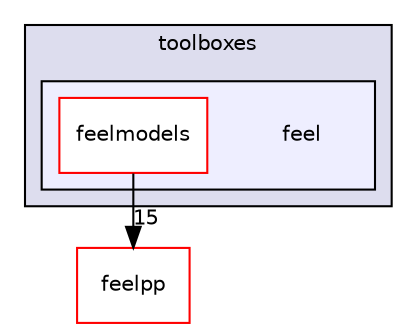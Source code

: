 digraph "/home/runner/work/feelpp/feelpp/toolboxes/feel" {
  compound=true
  node [ fontsize="10", fontname="Helvetica"];
  edge [ labelfontsize="10", labelfontname="Helvetica"];
  subgraph clusterdir_cf1beb539ef5c09a983cc00836e8c765 {
    graph [ bgcolor="#ddddee", pencolor="black", label="toolboxes" fontname="Helvetica", fontsize="10", URL="dir_cf1beb539ef5c09a983cc00836e8c765.html"]
  subgraph clusterdir_8376fd919d814f8832f4b02c35fe6e7c {
    graph [ bgcolor="#eeeeff", pencolor="black", label="" URL="dir_8376fd919d814f8832f4b02c35fe6e7c.html"];
    dir_8376fd919d814f8832f4b02c35fe6e7c [shape=plaintext label="feel"];
    dir_54eb110a0490902ff309094075525fc9 [shape=box label="feelmodels" color="red" fillcolor="white" style="filled" URL="dir_54eb110a0490902ff309094075525fc9.html"];
  }
  }
  dir_58d06d4a5699d8c5c3ef959b17fcd092 [shape=box label="feelpp" fillcolor="white" style="filled" color="red" URL="dir_58d06d4a5699d8c5c3ef959b17fcd092.html"];
  dir_54eb110a0490902ff309094075525fc9->dir_58d06d4a5699d8c5c3ef959b17fcd092 [headlabel="15", labeldistance=1.5 headhref="dir_000009_000000.html"];
}
